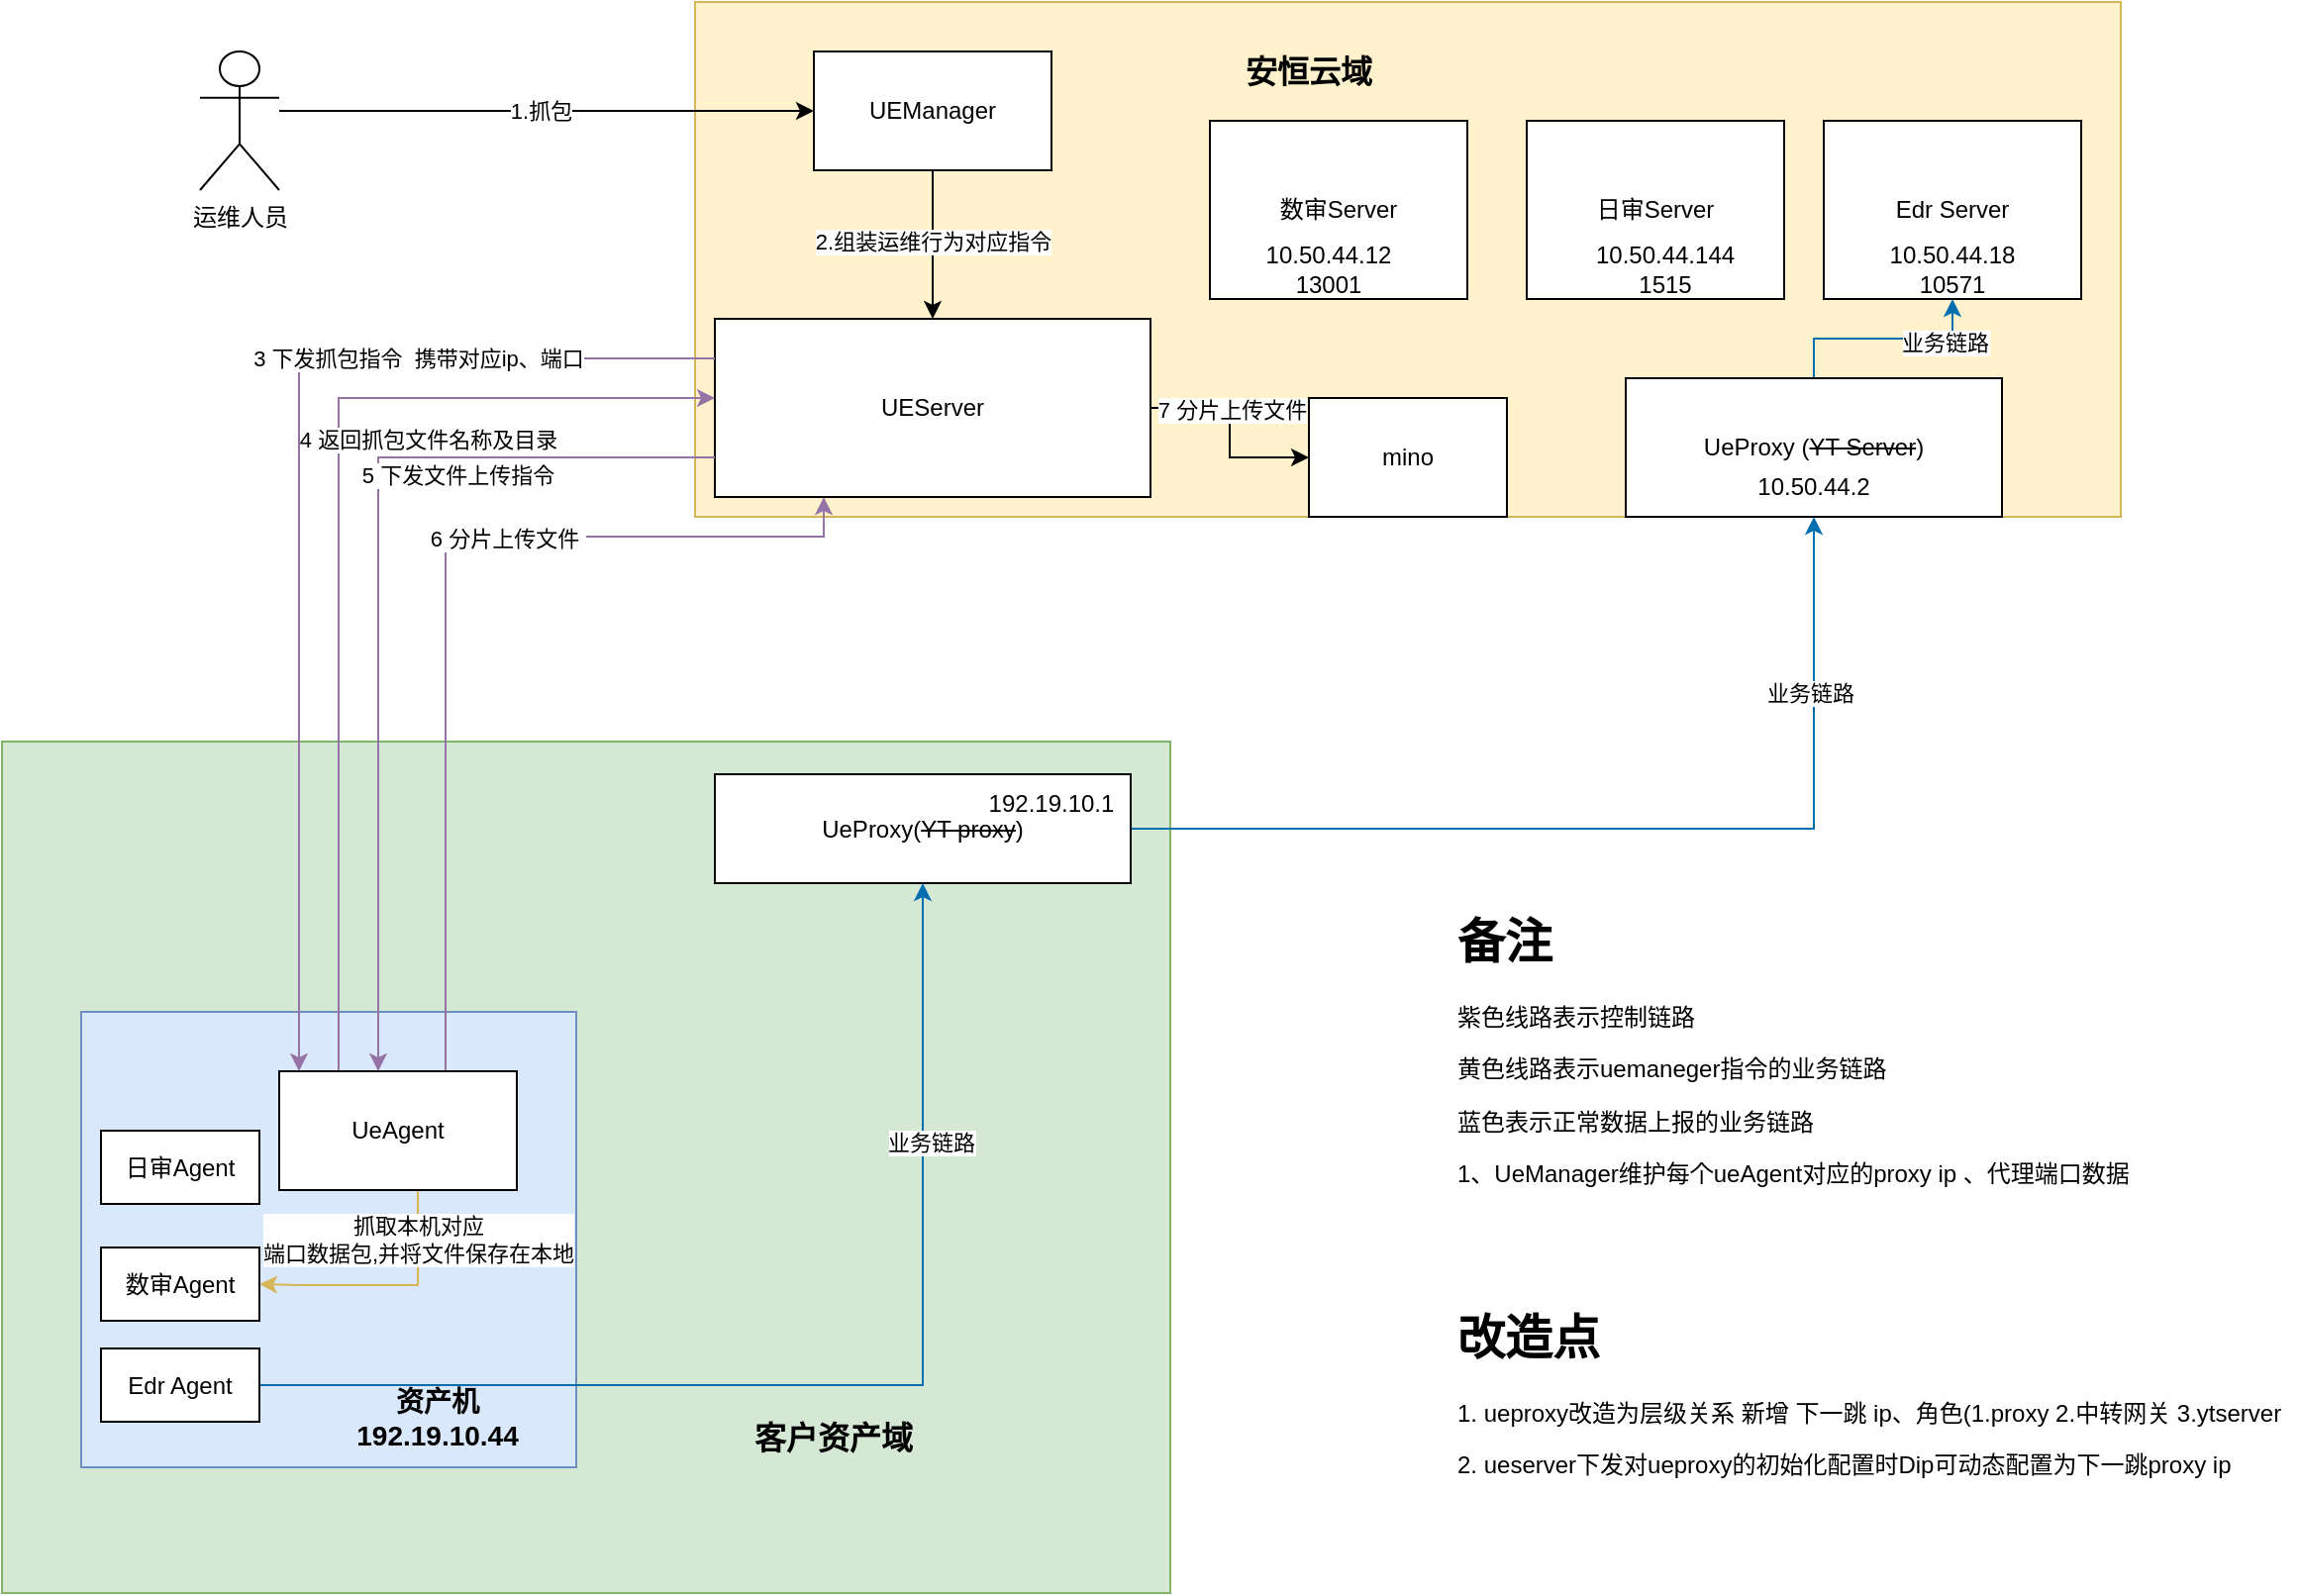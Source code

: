 <mxfile version="22.1.5" type="github">
  <diagram name="第 1 页" id="wMBq58jxj7TZekm_dWzr">
    <mxGraphModel dx="2261" dy="790" grid="1" gridSize="10" guides="1" tooltips="1" connect="1" arrows="1" fold="1" page="1" pageScale="1" pageWidth="827" pageHeight="1169" math="0" shadow="0">
      <root>
        <mxCell id="0" />
        <mxCell id="1" parent="0" />
        <mxCell id="zNO3inHTsQPZRsrdVChj-12" value="" style="edgeStyle=orthogonalEdgeStyle;rounded=0;orthogonalLoop=1;jettySize=auto;html=1;" parent="1" edge="1">
          <mxGeometry relative="1" as="geometry">
            <mxPoint x="430" y="180" as="sourcePoint" />
          </mxGeometry>
        </mxCell>
        <mxCell id="zNO3inHTsQPZRsrdVChj-13" value="组装此运维行为对应的指令&lt;br&gt;请求UeServer" style="edgeLabel;html=1;align=center;verticalAlign=middle;resizable=0;points=[];" parent="zNO3inHTsQPZRsrdVChj-12" vertex="1" connectable="0">
          <mxGeometry x="-0.4" y="1" relative="1" as="geometry">
            <mxPoint x="-1" y="6" as="offset" />
          </mxGeometry>
        </mxCell>
        <mxCell id="zNO3inHTsQPZRsrdVChj-33" value="" style="rounded=0;whiteSpace=wrap;html=1;fillColor=#fff2cc;strokeColor=#d6b656;" parent="1" vertex="1">
          <mxGeometry x="210" y="120" width="720" height="260" as="geometry" />
        </mxCell>
        <mxCell id="evtpe5G1LGWTd8iD0ivO-17" style="edgeStyle=orthogonalEdgeStyle;rounded=0;orthogonalLoop=1;jettySize=auto;html=1;entryX=0;entryY=0.5;entryDx=0;entryDy=0;" parent="1" source="zNO3inHTsQPZRsrdVChj-38" target="evtpe5G1LGWTd8iD0ivO-10" edge="1">
          <mxGeometry relative="1" as="geometry" />
        </mxCell>
        <mxCell id="evtpe5G1LGWTd8iD0ivO-18" value="7 分片上传文件" style="edgeLabel;html=1;align=center;verticalAlign=middle;resizable=0;points=[];" parent="evtpe5G1LGWTd8iD0ivO-17" vertex="1" connectable="0">
          <mxGeometry x="-0.219" y="1" relative="1" as="geometry">
            <mxPoint as="offset" />
          </mxGeometry>
        </mxCell>
        <mxCell id="zNO3inHTsQPZRsrdVChj-38" value="UEServer" style="rounded=0;whiteSpace=wrap;html=1;" parent="1" vertex="1">
          <mxGeometry x="220" y="280" width="220" height="90" as="geometry" />
        </mxCell>
        <mxCell id="zNO3inHTsQPZRsrdVChj-39" value="日审Server" style="rounded=0;whiteSpace=wrap;html=1;" parent="1" vertex="1">
          <mxGeometry x="630" y="180" width="130" height="90" as="geometry" />
        </mxCell>
        <mxCell id="zNO3inHTsQPZRsrdVChj-40" value="数审Server" style="rounded=0;whiteSpace=wrap;html=1;" parent="1" vertex="1">
          <mxGeometry x="470" y="180" width="130" height="90" as="geometry" />
        </mxCell>
        <mxCell id="zNO3inHTsQPZRsrdVChj-41" value="Edr Server" style="rounded=0;whiteSpace=wrap;html=1;" parent="1" vertex="1">
          <mxGeometry x="780" y="180" width="130" height="90" as="geometry" />
        </mxCell>
        <mxCell id="zNO3inHTsQPZRsrdVChj-42" value="&lt;font style=&quot;font-size: 16px;&quot;&gt;&lt;b style=&quot;font-size: 16px;&quot;&gt;安恒云域&lt;/b&gt;&lt;/font&gt;" style="text;html=1;strokeColor=none;fillColor=none;align=center;verticalAlign=middle;whiteSpace=wrap;rounded=0;fontSize=16;" parent="1" vertex="1">
          <mxGeometry x="480" y="140" width="80" height="30" as="geometry" />
        </mxCell>
        <mxCell id="zNO3inHTsQPZRsrdVChj-45" style="edgeStyle=orthogonalEdgeStyle;rounded=0;orthogonalLoop=1;jettySize=auto;html=1;" parent="1" source="zNO3inHTsQPZRsrdVChj-44" target="zNO3inHTsQPZRsrdVChj-38" edge="1">
          <mxGeometry relative="1" as="geometry" />
        </mxCell>
        <mxCell id="zNO3inHTsQPZRsrdVChj-47" value="2.组装运维行为对应指令" style="edgeLabel;html=1;align=center;verticalAlign=middle;resizable=0;points=[];" parent="zNO3inHTsQPZRsrdVChj-45" vertex="1" connectable="0">
          <mxGeometry x="-0.06" y="3" relative="1" as="geometry">
            <mxPoint x="-3" as="offset" />
          </mxGeometry>
        </mxCell>
        <mxCell id="zNO3inHTsQPZRsrdVChj-44" value="UEManager" style="rounded=0;whiteSpace=wrap;html=1;" parent="1" vertex="1">
          <mxGeometry x="270" y="145" width="120" height="60" as="geometry" />
        </mxCell>
        <mxCell id="zNO3inHTsQPZRsrdVChj-52" value="" style="rounded=0;whiteSpace=wrap;html=1;fillColor=#d5e8d4;strokeColor=#82b366;" parent="1" vertex="1">
          <mxGeometry x="-140" y="493.5" width="590" height="430" as="geometry" />
        </mxCell>
        <mxCell id="UXK1C_oignjXM_dTzYS3-43" style="edgeStyle=orthogonalEdgeStyle;rounded=0;orthogonalLoop=1;jettySize=auto;html=1;fillColor=#1ba1e2;strokeColor=#006EAF;" parent="1" source="zNO3inHTsQPZRsrdVChj-46" target="UXK1C_oignjXM_dTzYS3-41" edge="1">
          <mxGeometry relative="1" as="geometry" />
        </mxCell>
        <mxCell id="UXK1C_oignjXM_dTzYS3-45" value="业务链路" style="edgeLabel;html=1;align=center;verticalAlign=middle;resizable=0;points=[];" parent="UXK1C_oignjXM_dTzYS3-43" vertex="1" connectable="0">
          <mxGeometry x="0.648" y="2" relative="1" as="geometry">
            <mxPoint as="offset" />
          </mxGeometry>
        </mxCell>
        <mxCell id="zNO3inHTsQPZRsrdVChj-46" value="UeProxy(&lt;strike&gt;YT proxy&lt;/strike&gt;)" style="rounded=0;whiteSpace=wrap;html=1;" parent="1" vertex="1">
          <mxGeometry x="220" y="510" width="210" height="55" as="geometry" />
        </mxCell>
        <mxCell id="zNO3inHTsQPZRsrdVChj-22" value="" style="rounded=0;whiteSpace=wrap;html=1;fillColor=#dae8fc;strokeColor=#6c8ebf;" parent="1" vertex="1">
          <mxGeometry x="-100" y="630" width="250" height="230" as="geometry" />
        </mxCell>
        <mxCell id="zNO3inHTsQPZRsrdVChj-24" value="日审Agent" style="rounded=0;whiteSpace=wrap;html=1;" parent="1" vertex="1">
          <mxGeometry x="-90" y="690" width="80" height="37" as="geometry" />
        </mxCell>
        <mxCell id="zNO3inHTsQPZRsrdVChj-25" value="数审Agent" style="rounded=0;whiteSpace=wrap;html=1;" parent="1" vertex="1">
          <mxGeometry x="-90" y="749" width="80" height="37" as="geometry" />
        </mxCell>
        <mxCell id="UXK1C_oignjXM_dTzYS3-42" style="edgeStyle=orthogonalEdgeStyle;rounded=0;orthogonalLoop=1;jettySize=auto;html=1;entryX=0.5;entryY=1;entryDx=0;entryDy=0;fillColor=#1ba1e2;strokeColor=#006EAF;" parent="1" source="zNO3inHTsQPZRsrdVChj-26" target="zNO3inHTsQPZRsrdVChj-46" edge="1">
          <mxGeometry relative="1" as="geometry" />
        </mxCell>
        <mxCell id="UXK1C_oignjXM_dTzYS3-44" value="业务链路" style="edgeLabel;html=1;align=center;verticalAlign=middle;resizable=0;points=[];" parent="UXK1C_oignjXM_dTzYS3-42" vertex="1" connectable="0">
          <mxGeometry x="0.554" y="-4" relative="1" as="geometry">
            <mxPoint as="offset" />
          </mxGeometry>
        </mxCell>
        <mxCell id="zNO3inHTsQPZRsrdVChj-26" value="Edr Agent" style="rounded=0;whiteSpace=wrap;html=1;" parent="1" vertex="1">
          <mxGeometry x="-90" y="800" width="80" height="37" as="geometry" />
        </mxCell>
        <mxCell id="zNO3inHTsQPZRsrdVChj-64" style="edgeStyle=orthogonalEdgeStyle;rounded=0;orthogonalLoop=1;jettySize=auto;html=1;entryX=1;entryY=0.5;entryDx=0;entryDy=0;fillColor=#fff2cc;strokeColor=#d6b656;" parent="1" source="zNO3inHTsQPZRsrdVChj-27" target="zNO3inHTsQPZRsrdVChj-25" edge="1">
          <mxGeometry relative="1" as="geometry">
            <Array as="points">
              <mxPoint x="70" y="768" />
              <mxPoint x="10" y="768" />
            </Array>
          </mxGeometry>
        </mxCell>
        <mxCell id="zNO3inHTsQPZRsrdVChj-65" value="抓取本机对应&lt;br&gt;端口数据包,并将文件保存在本地" style="edgeLabel;html=1;align=center;verticalAlign=middle;resizable=0;points=[];labelBackgroundColor=default;labelBorderColor=none;" parent="zNO3inHTsQPZRsrdVChj-64" vertex="1" connectable="0">
          <mxGeometry relative="1" as="geometry">
            <mxPoint x="16" y="-23" as="offset" />
          </mxGeometry>
        </mxCell>
        <mxCell id="evtpe5G1LGWTd8iD0ivO-1" style="edgeStyle=orthogonalEdgeStyle;rounded=0;orthogonalLoop=1;jettySize=auto;html=1;entryX=0;entryY=1;entryDx=0;entryDy=0;fillColor=#e1d5e7;strokeColor=#9673a6;exitX=0.25;exitY=0;exitDx=0;exitDy=0;" parent="1" source="zNO3inHTsQPZRsrdVChj-27" edge="1">
          <mxGeometry relative="1" as="geometry">
            <mxPoint x="30" y="610" as="sourcePoint" />
            <mxPoint x="220" y="320" as="targetPoint" />
            <Array as="points">
              <mxPoint x="30" y="320" />
            </Array>
          </mxGeometry>
        </mxCell>
        <mxCell id="evtpe5G1LGWTd8iD0ivO-2" value="4 返回抓包文件名称及目录" style="edgeLabel;html=1;align=center;verticalAlign=middle;resizable=0;points=[];" parent="evtpe5G1LGWTd8iD0ivO-1" vertex="1" connectable="0">
          <mxGeometry x="0.07" relative="1" as="geometry">
            <mxPoint x="45" y="-36" as="offset" />
          </mxGeometry>
        </mxCell>
        <mxCell id="evtpe5G1LGWTd8iD0ivO-11" style="edgeStyle=orthogonalEdgeStyle;rounded=0;orthogonalLoop=1;jettySize=auto;html=1;entryX=0.25;entryY=1;entryDx=0;entryDy=0;exitX=0.7;exitY=0.05;exitDx=0;exitDy=0;exitPerimeter=0;fillColor=#e1d5e7;strokeColor=#9673a6;" parent="1" source="zNO3inHTsQPZRsrdVChj-27" target="zNO3inHTsQPZRsrdVChj-38" edge="1">
          <mxGeometry relative="1" as="geometry">
            <Array as="points">
              <mxPoint x="84" y="390" />
              <mxPoint x="275" y="390" />
            </Array>
          </mxGeometry>
        </mxCell>
        <mxCell id="evtpe5G1LGWTd8iD0ivO-12" value="6 分片上传文件&amp;nbsp;" style="edgeLabel;html=1;align=center;verticalAlign=middle;resizable=0;points=[];" parent="evtpe5G1LGWTd8iD0ivO-11" vertex="1" connectable="0">
          <mxGeometry x="0.256" y="-1" relative="1" as="geometry">
            <mxPoint as="offset" />
          </mxGeometry>
        </mxCell>
        <mxCell id="zNO3inHTsQPZRsrdVChj-27" value="UeAgent" style="rounded=0;whiteSpace=wrap;html=1;" parent="1" vertex="1">
          <mxGeometry y="660" width="120" height="60" as="geometry" />
        </mxCell>
        <mxCell id="zNO3inHTsQPZRsrdVChj-30" value="&lt;b&gt;&lt;font style=&quot;font-size: 14px;&quot;&gt;资产机&lt;br&gt;192.19.10.44&lt;br&gt;&lt;/font&gt;&lt;/b&gt;" style="text;html=1;strokeColor=none;fillColor=none;align=center;verticalAlign=middle;whiteSpace=wrap;rounded=0;" parent="1" vertex="1">
          <mxGeometry x="50" y="820" width="60" height="30" as="geometry" />
        </mxCell>
        <mxCell id="zNO3inHTsQPZRsrdVChj-53" value="客户资产域" style="text;html=1;strokeColor=none;fillColor=none;align=center;verticalAlign=middle;whiteSpace=wrap;rounded=0;fontStyle=1;fontSize=16;" parent="1" vertex="1">
          <mxGeometry x="237" y="830" width="86" height="30" as="geometry" />
        </mxCell>
        <mxCell id="zNO3inHTsQPZRsrdVChj-74" style="edgeStyle=orthogonalEdgeStyle;rounded=0;orthogonalLoop=1;jettySize=auto;html=1;entryX=0;entryY=0.5;entryDx=0;entryDy=0;" parent="1" source="zNO3inHTsQPZRsrdVChj-72" target="zNO3inHTsQPZRsrdVChj-44" edge="1">
          <mxGeometry relative="1" as="geometry">
            <Array as="points">
              <mxPoint x="80" y="175" />
              <mxPoint x="80" y="175" />
            </Array>
          </mxGeometry>
        </mxCell>
        <mxCell id="zNO3inHTsQPZRsrdVChj-75" value="1.抓包" style="edgeLabel;html=1;align=center;verticalAlign=middle;resizable=0;points=[];" parent="zNO3inHTsQPZRsrdVChj-74" vertex="1" connectable="0">
          <mxGeometry x="-0.114" y="-2" relative="1" as="geometry">
            <mxPoint x="12" y="-2" as="offset" />
          </mxGeometry>
        </mxCell>
        <mxCell id="zNO3inHTsQPZRsrdVChj-72" value="运维人员" style="shape=umlActor;verticalLabelPosition=bottom;verticalAlign=top;html=1;outlineConnect=0;" parent="1" vertex="1">
          <mxGeometry x="-40" y="145" width="40" height="70" as="geometry" />
        </mxCell>
        <mxCell id="UXK1C_oignjXM_dTzYS3-32" style="edgeStyle=orthogonalEdgeStyle;rounded=0;orthogonalLoop=1;jettySize=auto;html=1;fillColor=#e1d5e7;strokeColor=#9673a6;" parent="1" source="zNO3inHTsQPZRsrdVChj-38" edge="1">
          <mxGeometry relative="1" as="geometry">
            <Array as="points">
              <mxPoint x="10" y="300" />
              <mxPoint x="10" y="660" />
            </Array>
            <mxPoint x="10" y="660" as="targetPoint" />
          </mxGeometry>
        </mxCell>
        <mxCell id="UXK1C_oignjXM_dTzYS3-33" value="3 下发抓包指令&amp;nbsp; 携带对应ip、端口" style="edgeLabel;html=1;align=center;verticalAlign=middle;resizable=0;points=[];" parent="UXK1C_oignjXM_dTzYS3-32" vertex="1" connectable="0">
          <mxGeometry x="-0.091" y="4" relative="1" as="geometry">
            <mxPoint x="56" y="-49" as="offset" />
          </mxGeometry>
        </mxCell>
        <mxCell id="UXK1C_oignjXM_dTzYS3-35" value="&lt;h1&gt;备注&lt;/h1&gt;&lt;p&gt;紫色线路表示控制链路&lt;/p&gt;&lt;p&gt;黄色线路表示uemaneger指令的业务链路&lt;/p&gt;&lt;p&gt;蓝色表示正常数据上报的业务链路&lt;/p&gt;&lt;p&gt;&lt;span style=&quot;background-color: initial;&quot;&gt;1、UeManager维护每个ueAgent对应的proxy ip 、代理端口数据&lt;/span&gt;&lt;/p&gt;" style="text;html=1;strokeColor=none;fillColor=none;spacing=5;spacingTop=-20;whiteSpace=wrap;overflow=hidden;rounded=0;" parent="1" vertex="1">
          <mxGeometry x="590" y="575" width="370" height="200" as="geometry" />
        </mxCell>
        <mxCell id="UXK1C_oignjXM_dTzYS3-36" value="10.50.44.12 13001" style="text;html=1;strokeColor=none;fillColor=none;align=center;verticalAlign=middle;whiteSpace=wrap;rounded=0;" parent="1" vertex="1">
          <mxGeometry x="500" y="240" width="60" height="30" as="geometry" />
        </mxCell>
        <mxCell id="UXK1C_oignjXM_dTzYS3-37" value="10.50.44.144 1515" style="text;html=1;strokeColor=none;fillColor=none;align=center;verticalAlign=middle;whiteSpace=wrap;rounded=0;" parent="1" vertex="1">
          <mxGeometry x="670" y="240" width="60" height="30" as="geometry" />
        </mxCell>
        <mxCell id="UXK1C_oignjXM_dTzYS3-38" value="10.50.44.18 10571" style="text;html=1;strokeColor=none;fillColor=none;align=center;verticalAlign=middle;whiteSpace=wrap;rounded=0;" parent="1" vertex="1">
          <mxGeometry x="815" y="240" width="60" height="30" as="geometry" />
        </mxCell>
        <mxCell id="UXK1C_oignjXM_dTzYS3-39" value="192.19.10.1" style="text;html=1;strokeColor=none;fillColor=none;align=center;verticalAlign=middle;whiteSpace=wrap;rounded=0;" parent="1" vertex="1">
          <mxGeometry x="360" y="510" width="60" height="30" as="geometry" />
        </mxCell>
        <mxCell id="h9T20WNeHSgDQ27rbLoq-1" style="edgeStyle=orthogonalEdgeStyle;rounded=0;orthogonalLoop=1;jettySize=auto;html=1;entryX=0.5;entryY=1;entryDx=0;entryDy=0;fillColor=#1ba1e2;strokeColor=#006EAF;" parent="1" source="UXK1C_oignjXM_dTzYS3-41" target="UXK1C_oignjXM_dTzYS3-38" edge="1">
          <mxGeometry relative="1" as="geometry" />
        </mxCell>
        <mxCell id="h9T20WNeHSgDQ27rbLoq-2" value="业务链路" style="edgeLabel;html=1;align=center;verticalAlign=middle;resizable=0;points=[];" parent="h9T20WNeHSgDQ27rbLoq-1" vertex="1" connectable="0">
          <mxGeometry x="0.548" y="-2" relative="1" as="geometry">
            <mxPoint x="1" as="offset" />
          </mxGeometry>
        </mxCell>
        <mxCell id="UXK1C_oignjXM_dTzYS3-41" value="UeProxy (&lt;strike&gt;YT Server&lt;/strike&gt;)" style="rounded=0;whiteSpace=wrap;html=1;container=1;" parent="1" vertex="1">
          <mxGeometry x="680" y="310" width="190" height="70" as="geometry" />
        </mxCell>
        <mxCell id="h60YB_8Bev3nHb1fODkR-1" value="10.50.44.2" style="text;html=1;strokeColor=none;fillColor=none;align=center;verticalAlign=middle;whiteSpace=wrap;rounded=0;" parent="UXK1C_oignjXM_dTzYS3-41" vertex="1">
          <mxGeometry x="65" y="40" width="60" height="30" as="geometry" />
        </mxCell>
        <mxCell id="h9T20WNeHSgDQ27rbLoq-7" value="&lt;h1&gt;改造点&lt;/h1&gt;&lt;p&gt;1. ueproxy改造为层级关系 新增 下一跳 ip、角色(1.proxy 2.中转网关 3.ytserver&lt;/p&gt;&lt;p&gt;2. ueserver下发对ueproxy的初始化配置时Dip可动态配置为下一跳proxy ip&lt;/p&gt;" style="text;html=1;strokeColor=none;fillColor=none;spacing=5;spacingTop=-20;whiteSpace=wrap;overflow=hidden;rounded=0;" parent="1" vertex="1">
          <mxGeometry x="590" y="775" width="430" height="120" as="geometry" />
        </mxCell>
        <mxCell id="evtpe5G1LGWTd8iD0ivO-8" style="edgeStyle=orthogonalEdgeStyle;rounded=0;orthogonalLoop=1;jettySize=auto;html=1;fillColor=#e1d5e7;strokeColor=#9673a6;" parent="1" source="zNO3inHTsQPZRsrdVChj-38" target="zNO3inHTsQPZRsrdVChj-27" edge="1">
          <mxGeometry relative="1" as="geometry">
            <Array as="points">
              <mxPoint x="50" y="350" />
            </Array>
          </mxGeometry>
        </mxCell>
        <mxCell id="evtpe5G1LGWTd8iD0ivO-9" value="5 下发文件上传指令" style="edgeLabel;html=1;align=center;verticalAlign=middle;resizable=0;points=[];" parent="evtpe5G1LGWTd8iD0ivO-8" vertex="1" connectable="0">
          <mxGeometry x="-0.166" y="-1" relative="1" as="geometry">
            <mxPoint x="41" y="-21" as="offset" />
          </mxGeometry>
        </mxCell>
        <mxCell id="evtpe5G1LGWTd8iD0ivO-10" value="mino" style="rounded=0;whiteSpace=wrap;html=1;container=1;" parent="1" vertex="1">
          <mxGeometry x="520" y="320" width="100" height="60" as="geometry" />
        </mxCell>
      </root>
    </mxGraphModel>
  </diagram>
</mxfile>

